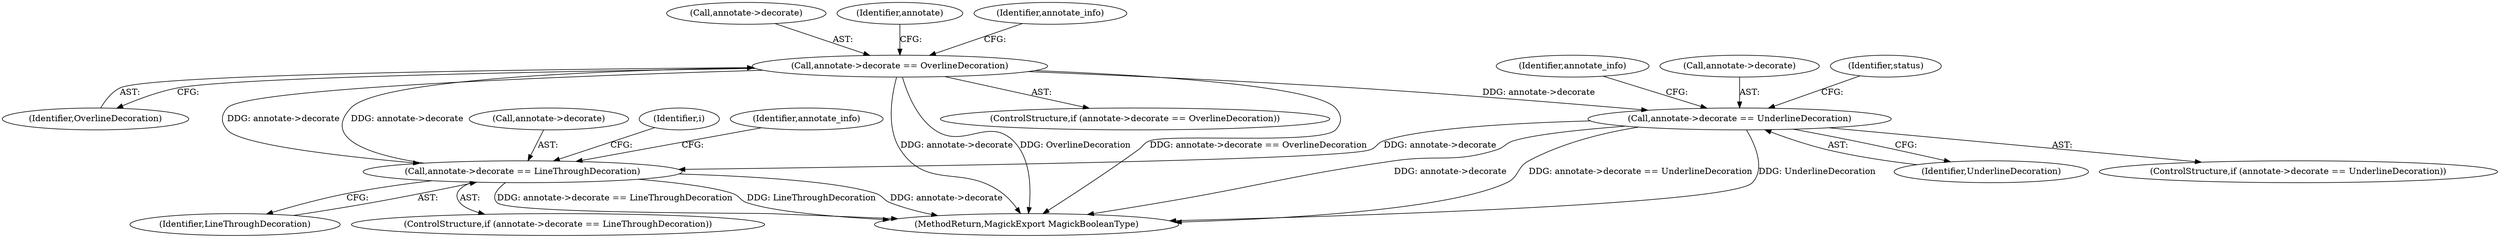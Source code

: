digraph "0_ImageMagick_f595a1985233c399a05c0c37cc41de16a90dd025@pointer" {
"1001870" [label="(Call,annotate->decorate == OverlineDecoration)"];
"1001966" [label="(Call,annotate->decorate == LineThroughDecoration)"];
"1001915" [label="(Call,annotate->decorate == UnderlineDecoration)"];
"1001870" [label="(Call,annotate->decorate == OverlineDecoration)"];
"1001970" [label="(Identifier,LineThroughDecoration)"];
"1002025" [label="(MethodReturn,MagickExport MagickBooleanType)"];
"1001924" [label="(Identifier,annotate_info)"];
"1001915" [label="(Call,annotate->decorate == UnderlineDecoration)"];
"1001919" [label="(Identifier,UnderlineDecoration)"];
"1000391" [label="(Identifier,i)"];
"1001916" [label="(Call,annotate->decorate)"];
"1001870" [label="(Call,annotate->decorate == OverlineDecoration)"];
"1001966" [label="(Call,annotate->decorate == LineThroughDecoration)"];
"1001869" [label="(ControlStructure,if (annotate->decorate == OverlineDecoration))"];
"1001951" [label="(Identifier,status)"];
"1001871" [label="(Call,annotate->decorate)"];
"1001914" [label="(ControlStructure,if (annotate->decorate == UnderlineDecoration))"];
"1001975" [label="(Identifier,annotate_info)"];
"1001917" [label="(Identifier,annotate)"];
"1001879" [label="(Identifier,annotate_info)"];
"1001967" [label="(Call,annotate->decorate)"];
"1001874" [label="(Identifier,OverlineDecoration)"];
"1001965" [label="(ControlStructure,if (annotate->decorate == LineThroughDecoration))"];
"1001870" -> "1001869"  [label="AST: "];
"1001870" -> "1001874"  [label="CFG: "];
"1001871" -> "1001870"  [label="AST: "];
"1001874" -> "1001870"  [label="AST: "];
"1001879" -> "1001870"  [label="CFG: "];
"1001917" -> "1001870"  [label="CFG: "];
"1001870" -> "1002025"  [label="DDG: annotate->decorate == OverlineDecoration"];
"1001870" -> "1002025"  [label="DDG: annotate->decorate"];
"1001870" -> "1002025"  [label="DDG: OverlineDecoration"];
"1001966" -> "1001870"  [label="DDG: annotate->decorate"];
"1001870" -> "1001915"  [label="DDG: annotate->decorate"];
"1001870" -> "1001966"  [label="DDG: annotate->decorate"];
"1001966" -> "1001965"  [label="AST: "];
"1001966" -> "1001970"  [label="CFG: "];
"1001967" -> "1001966"  [label="AST: "];
"1001970" -> "1001966"  [label="AST: "];
"1001975" -> "1001966"  [label="CFG: "];
"1000391" -> "1001966"  [label="CFG: "];
"1001966" -> "1002025"  [label="DDG: annotate->decorate == LineThroughDecoration"];
"1001966" -> "1002025"  [label="DDG: LineThroughDecoration"];
"1001966" -> "1002025"  [label="DDG: annotate->decorate"];
"1001915" -> "1001966"  [label="DDG: annotate->decorate"];
"1001915" -> "1001914"  [label="AST: "];
"1001915" -> "1001919"  [label="CFG: "];
"1001916" -> "1001915"  [label="AST: "];
"1001919" -> "1001915"  [label="AST: "];
"1001924" -> "1001915"  [label="CFG: "];
"1001951" -> "1001915"  [label="CFG: "];
"1001915" -> "1002025"  [label="DDG: annotate->decorate"];
"1001915" -> "1002025"  [label="DDG: annotate->decorate == UnderlineDecoration"];
"1001915" -> "1002025"  [label="DDG: UnderlineDecoration"];
}

